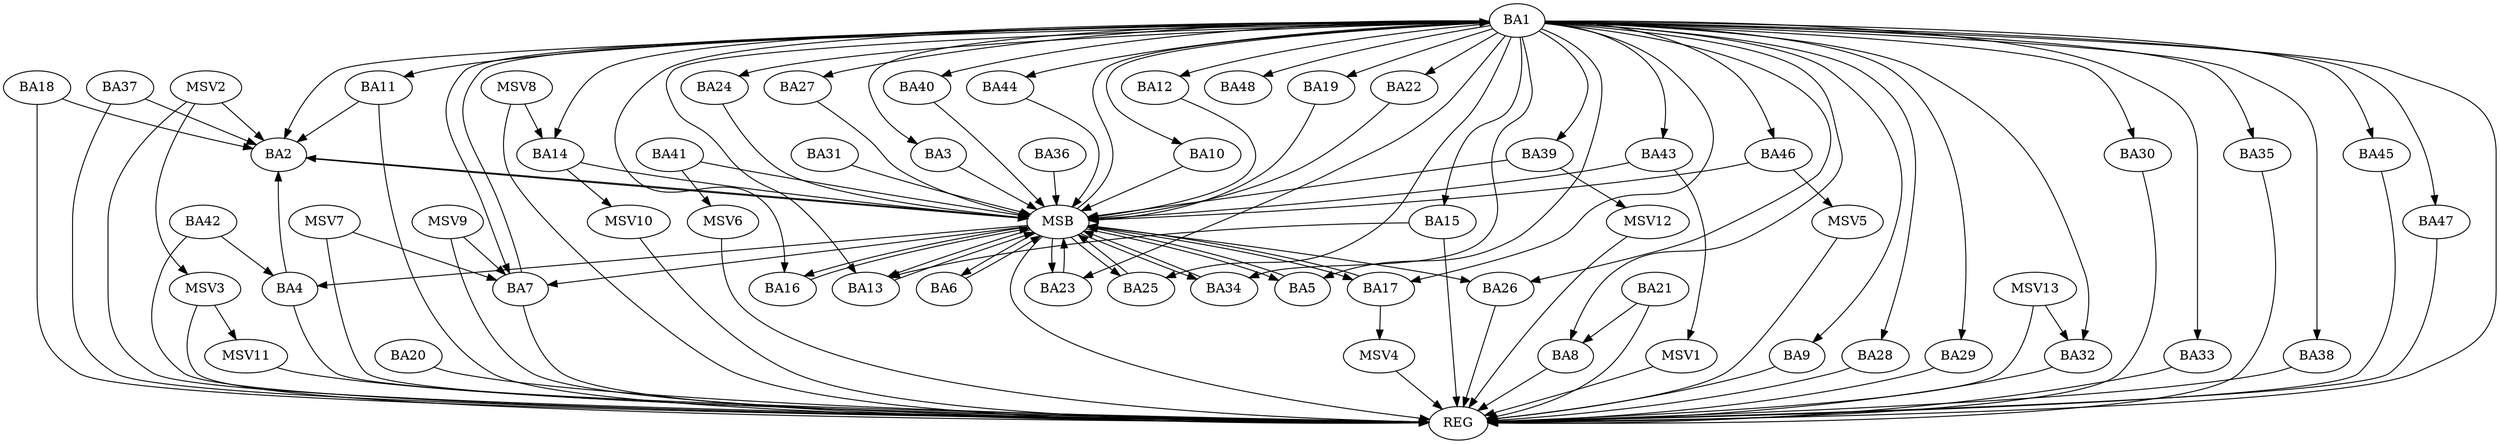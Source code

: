 strict digraph G {
  BA1 [ label="BA1" ];
  BA2 [ label="BA2" ];
  BA3 [ label="BA3" ];
  BA4 [ label="BA4" ];
  BA5 [ label="BA5" ];
  BA6 [ label="BA6" ];
  BA7 [ label="BA7" ];
  BA8 [ label="BA8" ];
  BA9 [ label="BA9" ];
  BA10 [ label="BA10" ];
  BA11 [ label="BA11" ];
  BA12 [ label="BA12" ];
  BA13 [ label="BA13" ];
  BA14 [ label="BA14" ];
  BA15 [ label="BA15" ];
  BA16 [ label="BA16" ];
  BA17 [ label="BA17" ];
  BA18 [ label="BA18" ];
  BA19 [ label="BA19" ];
  BA20 [ label="BA20" ];
  BA21 [ label="BA21" ];
  BA22 [ label="BA22" ];
  BA23 [ label="BA23" ];
  BA24 [ label="BA24" ];
  BA25 [ label="BA25" ];
  BA26 [ label="BA26" ];
  BA27 [ label="BA27" ];
  BA28 [ label="BA28" ];
  BA29 [ label="BA29" ];
  BA30 [ label="BA30" ];
  BA31 [ label="BA31" ];
  BA32 [ label="BA32" ];
  BA33 [ label="BA33" ];
  BA34 [ label="BA34" ];
  BA35 [ label="BA35" ];
  BA36 [ label="BA36" ];
  BA37 [ label="BA37" ];
  BA38 [ label="BA38" ];
  BA39 [ label="BA39" ];
  BA40 [ label="BA40" ];
  BA41 [ label="BA41" ];
  BA42 [ label="BA42" ];
  BA43 [ label="BA43" ];
  BA44 [ label="BA44" ];
  BA45 [ label="BA45" ];
  BA46 [ label="BA46" ];
  BA47 [ label="BA47" ];
  BA48 [ label="BA48" ];
  REG [ label="REG" ];
  MSB [ label="MSB" ];
  MSV1 [ label="MSV1" ];
  MSV2 [ label="MSV2" ];
  MSV3 [ label="MSV3" ];
  MSV4 [ label="MSV4" ];
  MSV5 [ label="MSV5" ];
  MSV6 [ label="MSV6" ];
  MSV7 [ label="MSV7" ];
  MSV8 [ label="MSV8" ];
  MSV9 [ label="MSV9" ];
  MSV10 [ label="MSV10" ];
  MSV11 [ label="MSV11" ];
  MSV12 [ label="MSV12" ];
  MSV13 [ label="MSV13" ];
  BA1 -> BA2;
  BA4 -> BA2;
  BA7 -> BA1;
  BA11 -> BA2;
  BA15 -> BA13;
  BA18 -> BA2;
  BA21 -> BA8;
  BA37 -> BA2;
  BA42 -> BA4;
  BA1 -> REG;
  BA4 -> REG;
  BA7 -> REG;
  BA8 -> REG;
  BA9 -> REG;
  BA11 -> REG;
  BA15 -> REG;
  BA18 -> REG;
  BA20 -> REG;
  BA21 -> REG;
  BA26 -> REG;
  BA28 -> REG;
  BA29 -> REG;
  BA30 -> REG;
  BA32 -> REG;
  BA33 -> REG;
  BA35 -> REG;
  BA37 -> REG;
  BA38 -> REG;
  BA42 -> REG;
  BA45 -> REG;
  BA47 -> REG;
  BA2 -> MSB;
  MSB -> BA1;
  MSB -> REG;
  BA3 -> MSB;
  BA5 -> MSB;
  BA6 -> MSB;
  MSB -> BA2;
  BA10 -> MSB;
  BA12 -> MSB;
  MSB -> BA7;
  BA13 -> MSB;
  MSB -> BA6;
  BA14 -> MSB;
  MSB -> BA13;
  BA16 -> MSB;
  BA17 -> MSB;
  BA19 -> MSB;
  BA22 -> MSB;
  BA23 -> MSB;
  MSB -> BA4;
  BA24 -> MSB;
  BA25 -> MSB;
  MSB -> BA16;
  BA27 -> MSB;
  BA31 -> MSB;
  BA34 -> MSB;
  BA36 -> MSB;
  MSB -> BA5;
  BA39 -> MSB;
  MSB -> BA17;
  BA40 -> MSB;
  MSB -> BA25;
  BA41 -> MSB;
  MSB -> BA26;
  BA43 -> MSB;
  MSB -> BA23;
  BA44 -> MSB;
  BA46 -> MSB;
  MSB -> BA34;
  BA1 -> BA14;
  BA1 -> BA30;
  BA1 -> BA15;
  BA1 -> BA19;
  BA1 -> BA39;
  BA1 -> BA13;
  BA1 -> BA25;
  BA1 -> BA28;
  BA1 -> BA8;
  BA1 -> BA23;
  BA1 -> BA22;
  BA1 -> BA24;
  BA1 -> BA27;
  BA1 -> BA48;
  BA1 -> BA40;
  BA1 -> BA7;
  BA1 -> BA29;
  BA1 -> BA11;
  BA1 -> BA34;
  BA1 -> BA16;
  BA1 -> BA47;
  BA1 -> BA32;
  BA1 -> BA45;
  BA1 -> BA3;
  BA1 -> BA17;
  BA1 -> BA26;
  BA1 -> BA46;
  BA1 -> BA44;
  BA1 -> BA33;
  BA1 -> BA10;
  BA1 -> BA35;
  BA1 -> BA9;
  BA1 -> BA38;
  BA1 -> BA5;
  BA1 -> BA43;
  BA1 -> BA12;
  BA43 -> MSV1;
  MSV1 -> REG;
  MSV2 -> BA2;
  MSV2 -> REG;
  MSV2 -> MSV3;
  MSV3 -> REG;
  BA17 -> MSV4;
  MSV4 -> REG;
  BA46 -> MSV5;
  MSV5 -> REG;
  BA41 -> MSV6;
  MSV6 -> REG;
  MSV7 -> BA7;
  MSV7 -> REG;
  MSV8 -> BA14;
  MSV8 -> REG;
  MSV9 -> BA7;
  MSV9 -> REG;
  BA14 -> MSV10;
  MSV10 -> REG;
  MSV3 -> MSV11;
  MSV11 -> REG;
  BA39 -> MSV12;
  MSV12 -> REG;
  MSV13 -> BA32;
  MSV13 -> REG;
}
